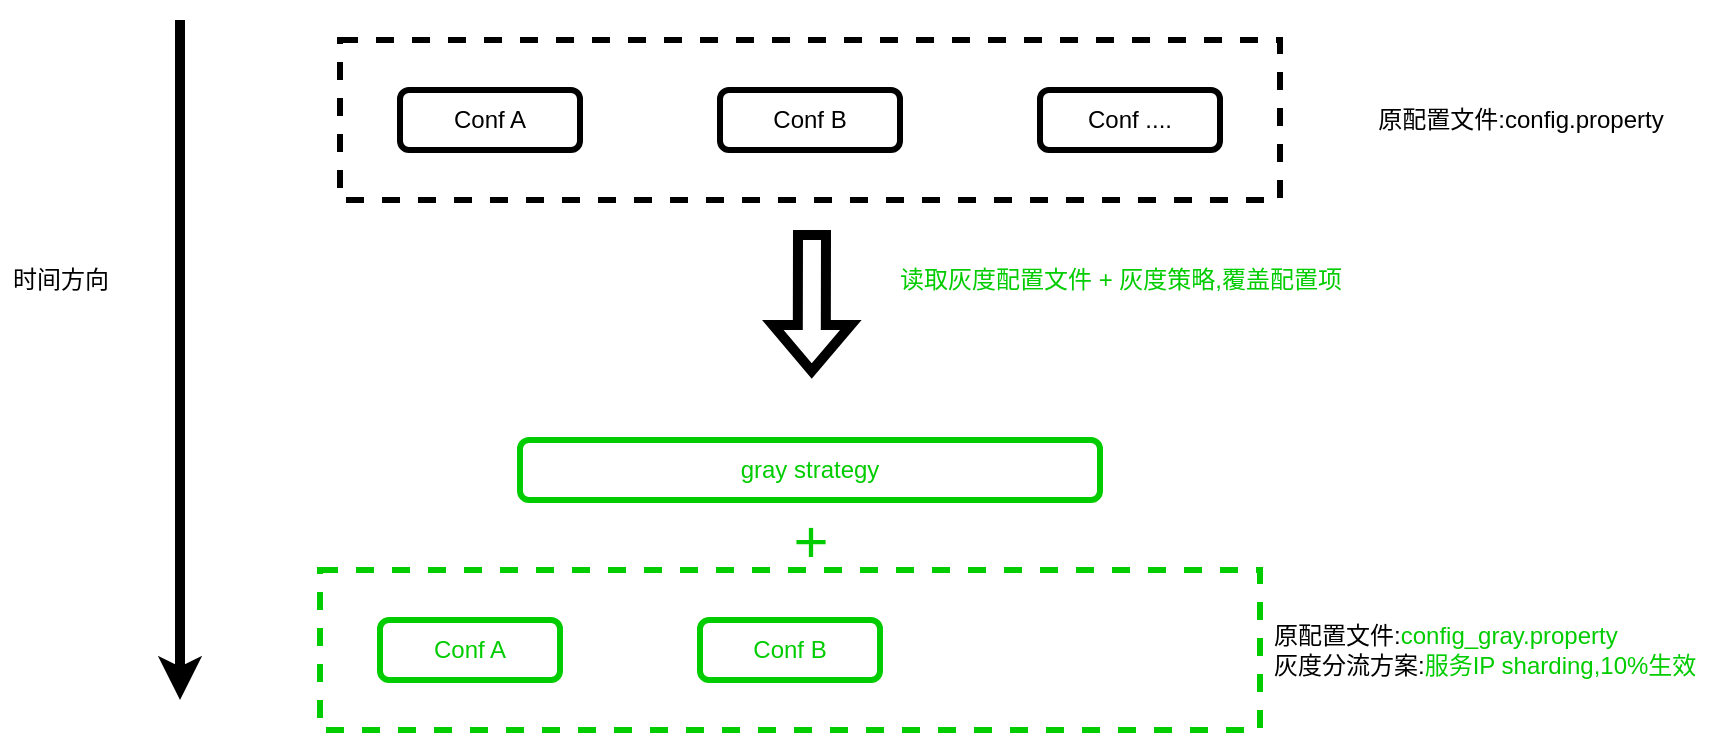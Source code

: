 <mxfile version="16.4.5" type="github"><diagram id="zacrkn34sIO4L3OqYdmY" name="Page-1"><mxGraphModel dx="1422" dy="826" grid="1" gridSize="10" guides="1" tooltips="1" connect="1" arrows="1" fold="1" page="1" pageScale="1" pageWidth="1100" pageHeight="850" math="0" shadow="0"><root><mxCell id="0"/><mxCell id="1" parent="0"/><mxCell id="84d6I-7gki2v_Zni0cwv-1" value="" style="endArrow=classic;html=1;rounded=0;strokeWidth=5;" parent="1" edge="1"><mxGeometry width="50" height="50" relative="1" as="geometry"><mxPoint x="260" y="160" as="sourcePoint"/><mxPoint x="260" y="500" as="targetPoint"/></mxGeometry></mxCell><mxCell id="84d6I-7gki2v_Zni0cwv-2" value="时间方向" style="text;html=1;align=center;verticalAlign=middle;resizable=0;points=[];autosize=1;strokeColor=none;fillColor=none;" parent="1" vertex="1"><mxGeometry x="170" y="280" width="60" height="20" as="geometry"/></mxCell><mxCell id="84d6I-7gki2v_Zni0cwv-3" value="" style="rounded=0;whiteSpace=wrap;html=1;fillColor=none;strokeWidth=3;dashed=1;" parent="1" vertex="1"><mxGeometry x="340" y="170" width="470" height="80" as="geometry"/></mxCell><mxCell id="84d6I-7gki2v_Zni0cwv-4" value="原配置文件:config.property" style="text;html=1;align=center;verticalAlign=middle;resizable=0;points=[];autosize=1;strokeColor=none;fillColor=none;" parent="1" vertex="1"><mxGeometry x="850" y="200" width="160" height="20" as="geometry"/></mxCell><mxCell id="84d6I-7gki2v_Zni0cwv-5" value="Conf A" style="rounded=1;whiteSpace=wrap;html=1;strokeWidth=3;fillColor=none;" parent="1" vertex="1"><mxGeometry x="370" y="195" width="90" height="30" as="geometry"/></mxCell><mxCell id="84d6I-7gki2v_Zni0cwv-6" value="Conf B" style="rounded=1;whiteSpace=wrap;html=1;strokeWidth=3;fillColor=none;" parent="1" vertex="1"><mxGeometry x="530" y="195" width="90" height="30" as="geometry"/></mxCell><mxCell id="84d6I-7gki2v_Zni0cwv-7" value="Conf ...." style="rounded=1;whiteSpace=wrap;html=1;strokeWidth=3;fillColor=none;" parent="1" vertex="1"><mxGeometry x="690" y="195" width="90" height="30" as="geometry"/></mxCell><mxCell id="84d6I-7gki2v_Zni0cwv-8" value="" style="rounded=0;whiteSpace=wrap;html=1;fillColor=none;strokeWidth=3;dashed=1;strokeColor=#00CC00;" parent="1" vertex="1"><mxGeometry x="330" y="435" width="470" height="80" as="geometry"/></mxCell><mxCell id="84d6I-7gki2v_Zni0cwv-9" value="原配置文件:&lt;font color=&quot;#00cc00&quot;&gt;config_gray.property&lt;/font&gt;&lt;br&gt;灰度分流方案:&lt;font color=&quot;#00cc00&quot;&gt;服务IP sharding,10%生效&lt;/font&gt;" style="text;html=1;align=left;verticalAlign=middle;resizable=0;points=[];autosize=1;strokeColor=none;fillColor=none;" parent="1" vertex="1"><mxGeometry x="805" y="460" width="230" height="30" as="geometry"/></mxCell><mxCell id="84d6I-7gki2v_Zni0cwv-10" value="Conf A" style="rounded=1;whiteSpace=wrap;html=1;strokeWidth=3;fillColor=none;fontColor=#00CC00;strokeColor=#00CC00;" parent="1" vertex="1"><mxGeometry x="360" y="460" width="90" height="30" as="geometry"/></mxCell><mxCell id="84d6I-7gki2v_Zni0cwv-11" value="Conf B" style="rounded=1;whiteSpace=wrap;html=1;strokeWidth=3;fillColor=none;fontColor=#00CC00;strokeColor=#00CC00;" parent="1" vertex="1"><mxGeometry x="520" y="460" width="90" height="30" as="geometry"/></mxCell><mxCell id="84d6I-7gki2v_Zni0cwv-13" value="" style="shape=flexArrow;endArrow=classic;html=1;rounded=0;strokeWidth=5;entryX=0.538;entryY=-0.025;entryDx=0;entryDy=0;entryPerimeter=0;" parent="1" edge="1"><mxGeometry width="50" height="50" relative="1" as="geometry"><mxPoint x="576" y="265" as="sourcePoint"/><mxPoint x="575.86" y="338" as="targetPoint"/></mxGeometry></mxCell><mxCell id="84d6I-7gki2v_Zni0cwv-14" value="读取灰度配置文件 + 灰度策略,覆盖配置项" style="text;html=1;align=center;verticalAlign=middle;resizable=0;points=[];autosize=1;strokeColor=none;fillColor=none;fontColor=#00CC00;" parent="1" vertex="1"><mxGeometry x="610" y="280" width="240" height="20" as="geometry"/></mxCell><mxCell id="84d6I-7gki2v_Zni0cwv-17" value="gray strategy" style="rounded=1;whiteSpace=wrap;html=1;strokeWidth=3;fillColor=none;fontColor=#00CC00;strokeColor=#00CC00;" parent="1" vertex="1"><mxGeometry x="430" y="370" width="290" height="30" as="geometry"/></mxCell><mxCell id="84d6I-7gki2v_Zni0cwv-18" value="&lt;font style=&quot;font-size: 30px&quot;&gt;+&lt;/font&gt;" style="text;html=1;align=center;verticalAlign=middle;resizable=0;points=[];autosize=1;strokeColor=none;fillColor=none;fontColor=#00CC00;" parent="1" vertex="1"><mxGeometry x="560" y="405" width="30" height="30" as="geometry"/></mxCell></root></mxGraphModel></diagram></mxfile>